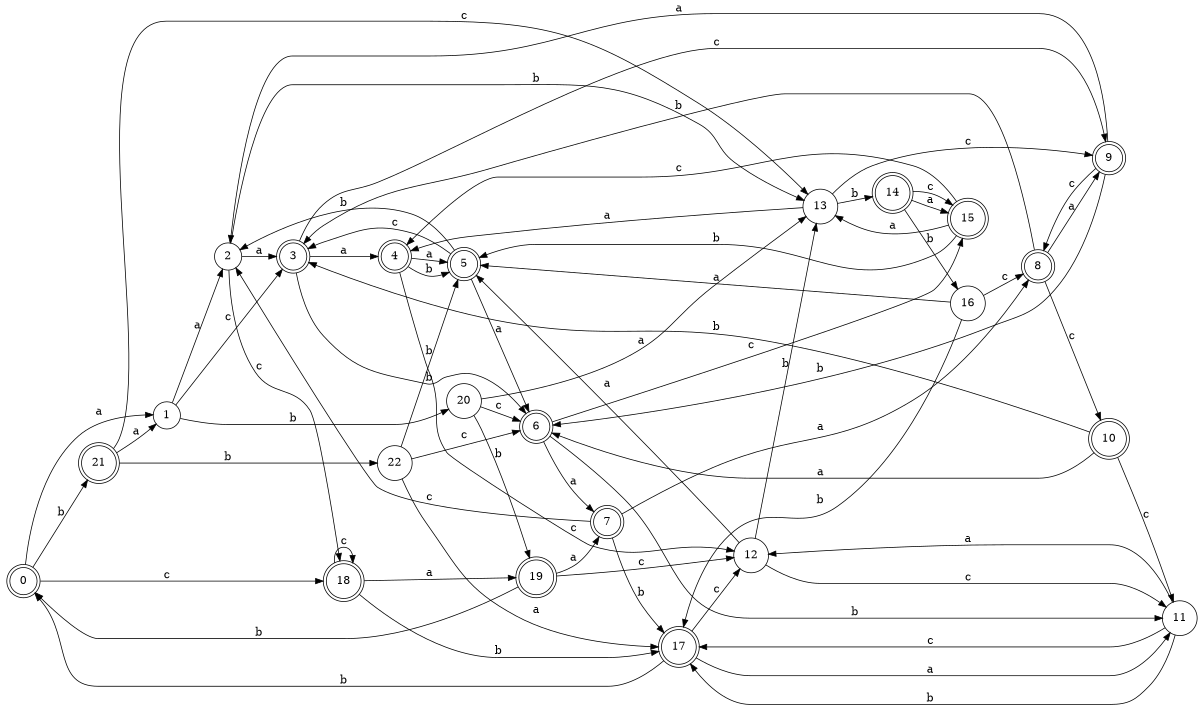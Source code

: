digraph n19_10 {
__start0 [label="" shape="none"];

rankdir=LR;
size="8,5";

s0 [style="rounded,filled", color="black", fillcolor="white" shape="doublecircle", label="0"];
s1 [style="filled", color="black", fillcolor="white" shape="circle", label="1"];
s2 [style="filled", color="black", fillcolor="white" shape="circle", label="2"];
s3 [style="rounded,filled", color="black", fillcolor="white" shape="doublecircle", label="3"];
s4 [style="rounded,filled", color="black", fillcolor="white" shape="doublecircle", label="4"];
s5 [style="rounded,filled", color="black", fillcolor="white" shape="doublecircle", label="5"];
s6 [style="rounded,filled", color="black", fillcolor="white" shape="doublecircle", label="6"];
s7 [style="rounded,filled", color="black", fillcolor="white" shape="doublecircle", label="7"];
s8 [style="rounded,filled", color="black", fillcolor="white" shape="doublecircle", label="8"];
s9 [style="rounded,filled", color="black", fillcolor="white" shape="doublecircle", label="9"];
s10 [style="rounded,filled", color="black", fillcolor="white" shape="doublecircle", label="10"];
s11 [style="filled", color="black", fillcolor="white" shape="circle", label="11"];
s12 [style="filled", color="black", fillcolor="white" shape="circle", label="12"];
s13 [style="filled", color="black", fillcolor="white" shape="circle", label="13"];
s14 [style="rounded,filled", color="black", fillcolor="white" shape="doublecircle", label="14"];
s15 [style="rounded,filled", color="black", fillcolor="white" shape="doublecircle", label="15"];
s16 [style="filled", color="black", fillcolor="white" shape="circle", label="16"];
s17 [style="rounded,filled", color="black", fillcolor="white" shape="doublecircle", label="17"];
s18 [style="rounded,filled", color="black", fillcolor="white" shape="doublecircle", label="18"];
s19 [style="rounded,filled", color="black", fillcolor="white" shape="doublecircle", label="19"];
s20 [style="filled", color="black", fillcolor="white" shape="circle", label="20"];
s21 [style="rounded,filled", color="black", fillcolor="white" shape="doublecircle", label="21"];
s22 [style="filled", color="black", fillcolor="white" shape="circle", label="22"];
s0 -> s1 [label="a"];
s0 -> s21 [label="b"];
s0 -> s18 [label="c"];
s1 -> s2 [label="a"];
s1 -> s20 [label="b"];
s1 -> s3 [label="c"];
s2 -> s3 [label="a"];
s2 -> s13 [label="b"];
s2 -> s18 [label="c"];
s3 -> s4 [label="a"];
s3 -> s6 [label="b"];
s3 -> s9 [label="c"];
s4 -> s5 [label="a"];
s4 -> s5 [label="b"];
s4 -> s12 [label="c"];
s5 -> s6 [label="a"];
s5 -> s2 [label="b"];
s5 -> s3 [label="c"];
s6 -> s7 [label="a"];
s6 -> s11 [label="b"];
s6 -> s15 [label="c"];
s7 -> s8 [label="a"];
s7 -> s17 [label="b"];
s7 -> s2 [label="c"];
s8 -> s9 [label="a"];
s8 -> s3 [label="b"];
s8 -> s10 [label="c"];
s9 -> s2 [label="a"];
s9 -> s6 [label="b"];
s9 -> s8 [label="c"];
s10 -> s6 [label="a"];
s10 -> s3 [label="b"];
s10 -> s11 [label="c"];
s11 -> s12 [label="a"];
s11 -> s17 [label="b"];
s11 -> s17 [label="c"];
s12 -> s5 [label="a"];
s12 -> s13 [label="b"];
s12 -> s11 [label="c"];
s13 -> s4 [label="a"];
s13 -> s14 [label="b"];
s13 -> s9 [label="c"];
s14 -> s15 [label="a"];
s14 -> s16 [label="b"];
s14 -> s15 [label="c"];
s15 -> s13 [label="a"];
s15 -> s5 [label="b"];
s15 -> s4 [label="c"];
s16 -> s5 [label="a"];
s16 -> s17 [label="b"];
s16 -> s8 [label="c"];
s17 -> s11 [label="a"];
s17 -> s0 [label="b"];
s17 -> s12 [label="c"];
s18 -> s19 [label="a"];
s18 -> s17 [label="b"];
s18 -> s18 [label="c"];
s19 -> s7 [label="a"];
s19 -> s0 [label="b"];
s19 -> s12 [label="c"];
s20 -> s13 [label="a"];
s20 -> s19 [label="b"];
s20 -> s6 [label="c"];
s21 -> s1 [label="a"];
s21 -> s22 [label="b"];
s21 -> s13 [label="c"];
s22 -> s17 [label="a"];
s22 -> s5 [label="b"];
s22 -> s6 [label="c"];

}